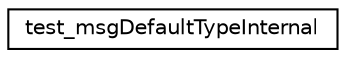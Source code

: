 digraph "Graphical Class Hierarchy"
{
 // LATEX_PDF_SIZE
  edge [fontname="Helvetica",fontsize="10",labelfontname="Helvetica",labelfontsize="10"];
  node [fontname="Helvetica",fontsize="10",shape=record];
  rankdir="LR";
  Node0 [label="test_msgDefaultTypeInternal",height=0.2,width=0.4,color="black", fillcolor="white", style="filled",URL="$classtest__msgDefaultTypeInternal.html",tooltip=" "];
}
